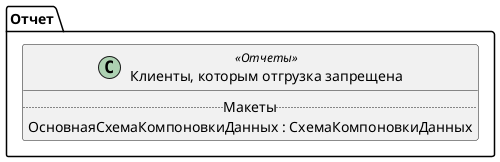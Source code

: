 ﻿@startuml ПартнерыКоторымОтгрузкаЗапрещена
'!include templates.wsd
'..\include templates.wsd
class Отчет.ПартнерыКоторымОтгрузкаЗапрещена as "Клиенты, которым отгрузка запрещена" <<Отчеты>>
{
..Макеты..
ОсновнаяСхемаКомпоновкиДанных : СхемаКомпоновкиДанных
}
@enduml
